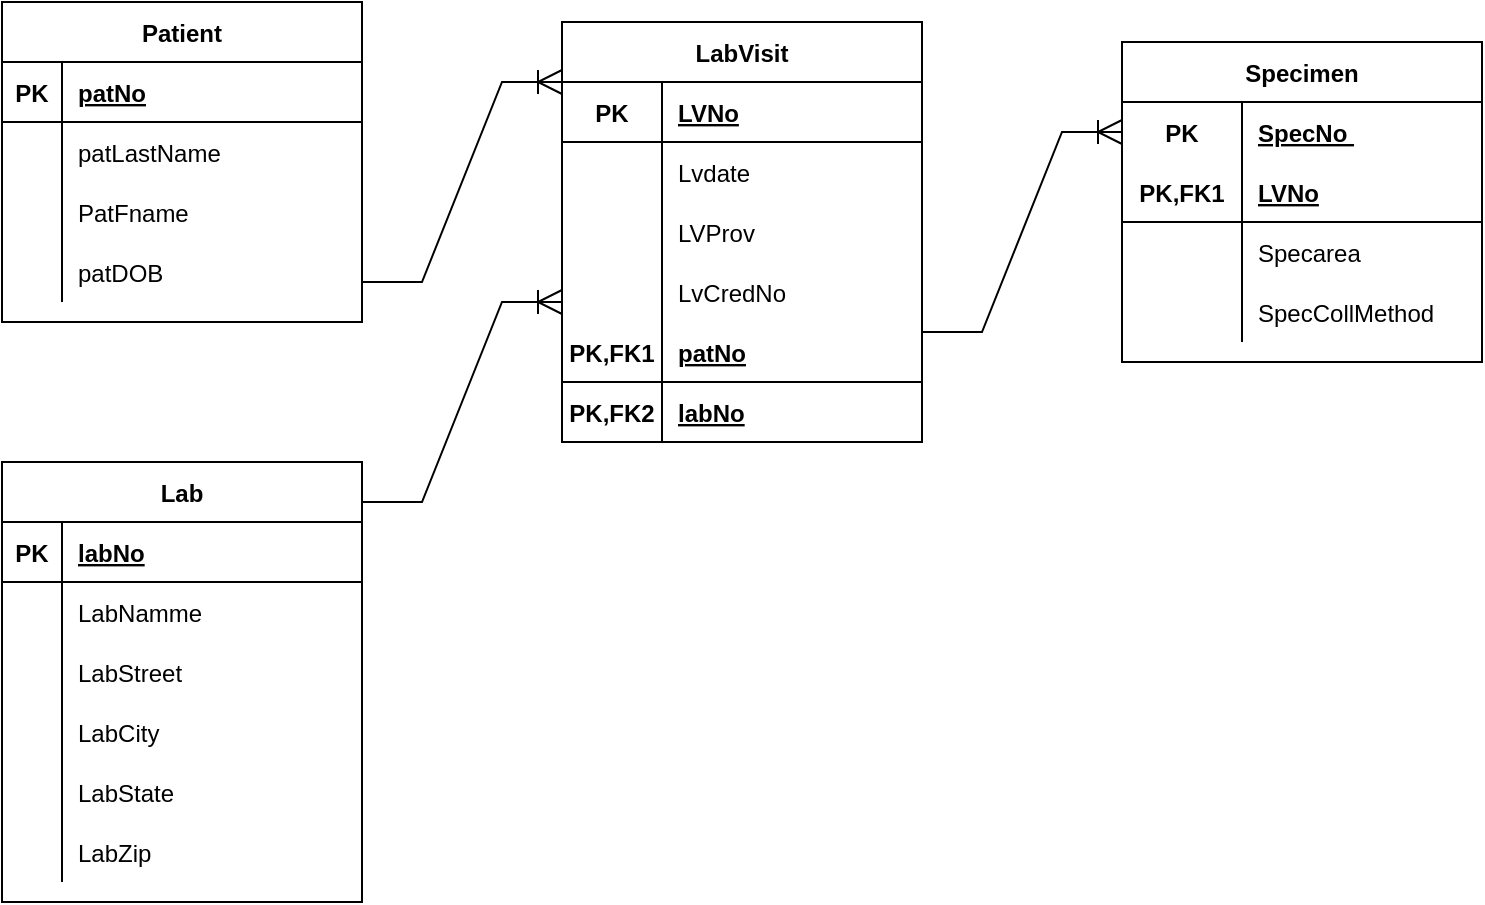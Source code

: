 <mxfile version="18.0.1" type="device"><diagram id="r5wsZyCOCph7VvYbgCQC" name="Page-1"><mxGraphModel dx="1038" dy="579" grid="1" gridSize="10" guides="1" tooltips="1" connect="1" arrows="1" fold="1" page="1" pageScale="1" pageWidth="850" pageHeight="1100" math="0" shadow="0"><root><mxCell id="0"/><mxCell id="1" parent="0"/><mxCell id="l7TKxd8ckTShwOEBa-pn-1" value="Patient" style="shape=table;startSize=30;container=1;collapsible=1;childLayout=tableLayout;fixedRows=1;rowLines=0;fontStyle=1;align=center;resizeLast=1;" vertex="1" parent="1"><mxGeometry x="30" y="350" width="180" height="160" as="geometry"/></mxCell><mxCell id="l7TKxd8ckTShwOEBa-pn-2" value="" style="shape=tableRow;horizontal=0;startSize=0;swimlaneHead=0;swimlaneBody=0;fillColor=none;collapsible=0;dropTarget=0;points=[[0,0.5],[1,0.5]];portConstraint=eastwest;top=0;left=0;right=0;bottom=1;" vertex="1" parent="l7TKxd8ckTShwOEBa-pn-1"><mxGeometry y="30" width="180" height="30" as="geometry"/></mxCell><mxCell id="l7TKxd8ckTShwOEBa-pn-3" value="PK" style="shape=partialRectangle;connectable=0;fillColor=none;top=0;left=0;bottom=0;right=0;fontStyle=1;overflow=hidden;" vertex="1" parent="l7TKxd8ckTShwOEBa-pn-2"><mxGeometry width="30" height="30" as="geometry"><mxRectangle width="30" height="30" as="alternateBounds"/></mxGeometry></mxCell><mxCell id="l7TKxd8ckTShwOEBa-pn-4" value="patNo" style="shape=partialRectangle;connectable=0;fillColor=none;top=0;left=0;bottom=0;right=0;align=left;spacingLeft=6;fontStyle=5;overflow=hidden;" vertex="1" parent="l7TKxd8ckTShwOEBa-pn-2"><mxGeometry x="30" width="150" height="30" as="geometry"><mxRectangle width="150" height="30" as="alternateBounds"/></mxGeometry></mxCell><mxCell id="l7TKxd8ckTShwOEBa-pn-5" value="" style="shape=tableRow;horizontal=0;startSize=0;swimlaneHead=0;swimlaneBody=0;fillColor=none;collapsible=0;dropTarget=0;points=[[0,0.5],[1,0.5]];portConstraint=eastwest;top=0;left=0;right=0;bottom=0;" vertex="1" parent="l7TKxd8ckTShwOEBa-pn-1"><mxGeometry y="60" width="180" height="30" as="geometry"/></mxCell><mxCell id="l7TKxd8ckTShwOEBa-pn-6" value="" style="shape=partialRectangle;connectable=0;fillColor=none;top=0;left=0;bottom=0;right=0;editable=1;overflow=hidden;" vertex="1" parent="l7TKxd8ckTShwOEBa-pn-5"><mxGeometry width="30" height="30" as="geometry"><mxRectangle width="30" height="30" as="alternateBounds"/></mxGeometry></mxCell><mxCell id="l7TKxd8ckTShwOEBa-pn-7" value="patLastName" style="shape=partialRectangle;connectable=0;fillColor=none;top=0;left=0;bottom=0;right=0;align=left;spacingLeft=6;overflow=hidden;" vertex="1" parent="l7TKxd8ckTShwOEBa-pn-5"><mxGeometry x="30" width="150" height="30" as="geometry"><mxRectangle width="150" height="30" as="alternateBounds"/></mxGeometry></mxCell><mxCell id="l7TKxd8ckTShwOEBa-pn-8" value="" style="shape=tableRow;horizontal=0;startSize=0;swimlaneHead=0;swimlaneBody=0;fillColor=none;collapsible=0;dropTarget=0;points=[[0,0.5],[1,0.5]];portConstraint=eastwest;top=0;left=0;right=0;bottom=0;" vertex="1" parent="l7TKxd8ckTShwOEBa-pn-1"><mxGeometry y="90" width="180" height="30" as="geometry"/></mxCell><mxCell id="l7TKxd8ckTShwOEBa-pn-9" value="" style="shape=partialRectangle;connectable=0;fillColor=none;top=0;left=0;bottom=0;right=0;editable=1;overflow=hidden;" vertex="1" parent="l7TKxd8ckTShwOEBa-pn-8"><mxGeometry width="30" height="30" as="geometry"><mxRectangle width="30" height="30" as="alternateBounds"/></mxGeometry></mxCell><mxCell id="l7TKxd8ckTShwOEBa-pn-10" value="PatFname" style="shape=partialRectangle;connectable=0;fillColor=none;top=0;left=0;bottom=0;right=0;align=left;spacingLeft=6;overflow=hidden;" vertex="1" parent="l7TKxd8ckTShwOEBa-pn-8"><mxGeometry x="30" width="150" height="30" as="geometry"><mxRectangle width="150" height="30" as="alternateBounds"/></mxGeometry></mxCell><mxCell id="l7TKxd8ckTShwOEBa-pn-11" value="" style="shape=tableRow;horizontal=0;startSize=0;swimlaneHead=0;swimlaneBody=0;fillColor=none;collapsible=0;dropTarget=0;points=[[0,0.5],[1,0.5]];portConstraint=eastwest;top=0;left=0;right=0;bottom=0;" vertex="1" parent="l7TKxd8ckTShwOEBa-pn-1"><mxGeometry y="120" width="180" height="30" as="geometry"/></mxCell><mxCell id="l7TKxd8ckTShwOEBa-pn-12" value="" style="shape=partialRectangle;connectable=0;fillColor=none;top=0;left=0;bottom=0;right=0;editable=1;overflow=hidden;" vertex="1" parent="l7TKxd8ckTShwOEBa-pn-11"><mxGeometry width="30" height="30" as="geometry"><mxRectangle width="30" height="30" as="alternateBounds"/></mxGeometry></mxCell><mxCell id="l7TKxd8ckTShwOEBa-pn-13" value="patDOB" style="shape=partialRectangle;connectable=0;fillColor=none;top=0;left=0;bottom=0;right=0;align=left;spacingLeft=6;overflow=hidden;" vertex="1" parent="l7TKxd8ckTShwOEBa-pn-11"><mxGeometry x="30" width="150" height="30" as="geometry"><mxRectangle width="150" height="30" as="alternateBounds"/></mxGeometry></mxCell><mxCell id="l7TKxd8ckTShwOEBa-pn-14" value="LabVisit" style="shape=table;startSize=30;container=1;collapsible=1;childLayout=tableLayout;fixedRows=1;rowLines=0;fontStyle=1;align=center;resizeLast=1;" vertex="1" parent="1"><mxGeometry x="310" y="360" width="180" height="210" as="geometry"/></mxCell><mxCell id="l7TKxd8ckTShwOEBa-pn-15" value="" style="shape=tableRow;horizontal=0;startSize=0;swimlaneHead=0;swimlaneBody=0;fillColor=none;collapsible=0;dropTarget=0;points=[[0,0.5],[1,0.5]];portConstraint=eastwest;top=0;left=0;right=0;bottom=1;" vertex="1" parent="l7TKxd8ckTShwOEBa-pn-14"><mxGeometry y="30" width="180" height="30" as="geometry"/></mxCell><mxCell id="l7TKxd8ckTShwOEBa-pn-16" value="PK" style="shape=partialRectangle;connectable=0;fillColor=none;top=0;left=0;bottom=0;right=0;fontStyle=1;overflow=hidden;" vertex="1" parent="l7TKxd8ckTShwOEBa-pn-15"><mxGeometry width="50" height="30" as="geometry"><mxRectangle width="50" height="30" as="alternateBounds"/></mxGeometry></mxCell><mxCell id="l7TKxd8ckTShwOEBa-pn-17" value="LVNo" style="shape=partialRectangle;connectable=0;fillColor=none;top=0;left=0;bottom=0;right=0;align=left;spacingLeft=6;fontStyle=5;overflow=hidden;" vertex="1" parent="l7TKxd8ckTShwOEBa-pn-15"><mxGeometry x="50" width="130" height="30" as="geometry"><mxRectangle width="130" height="30" as="alternateBounds"/></mxGeometry></mxCell><mxCell id="l7TKxd8ckTShwOEBa-pn-18" value="" style="shape=tableRow;horizontal=0;startSize=0;swimlaneHead=0;swimlaneBody=0;fillColor=none;collapsible=0;dropTarget=0;points=[[0,0.5],[1,0.5]];portConstraint=eastwest;top=0;left=0;right=0;bottom=0;" vertex="1" parent="l7TKxd8ckTShwOEBa-pn-14"><mxGeometry y="60" width="180" height="30" as="geometry"/></mxCell><mxCell id="l7TKxd8ckTShwOEBa-pn-19" value="" style="shape=partialRectangle;connectable=0;fillColor=none;top=0;left=0;bottom=0;right=0;editable=1;overflow=hidden;" vertex="1" parent="l7TKxd8ckTShwOEBa-pn-18"><mxGeometry width="50" height="30" as="geometry"><mxRectangle width="50" height="30" as="alternateBounds"/></mxGeometry></mxCell><mxCell id="l7TKxd8ckTShwOEBa-pn-20" value="Lvdate" style="shape=partialRectangle;connectable=0;fillColor=none;top=0;left=0;bottom=0;right=0;align=left;spacingLeft=6;overflow=hidden;" vertex="1" parent="l7TKxd8ckTShwOEBa-pn-18"><mxGeometry x="50" width="130" height="30" as="geometry"><mxRectangle width="130" height="30" as="alternateBounds"/></mxGeometry></mxCell><mxCell id="l7TKxd8ckTShwOEBa-pn-21" value="" style="shape=tableRow;horizontal=0;startSize=0;swimlaneHead=0;swimlaneBody=0;fillColor=none;collapsible=0;dropTarget=0;points=[[0,0.5],[1,0.5]];portConstraint=eastwest;top=0;left=0;right=0;bottom=0;" vertex="1" parent="l7TKxd8ckTShwOEBa-pn-14"><mxGeometry y="90" width="180" height="30" as="geometry"/></mxCell><mxCell id="l7TKxd8ckTShwOEBa-pn-22" value="" style="shape=partialRectangle;connectable=0;fillColor=none;top=0;left=0;bottom=0;right=0;editable=1;overflow=hidden;" vertex="1" parent="l7TKxd8ckTShwOEBa-pn-21"><mxGeometry width="50" height="30" as="geometry"><mxRectangle width="50" height="30" as="alternateBounds"/></mxGeometry></mxCell><mxCell id="l7TKxd8ckTShwOEBa-pn-23" value="LVProv" style="shape=partialRectangle;connectable=0;fillColor=none;top=0;left=0;bottom=0;right=0;align=left;spacingLeft=6;overflow=hidden;" vertex="1" parent="l7TKxd8ckTShwOEBa-pn-21"><mxGeometry x="50" width="130" height="30" as="geometry"><mxRectangle width="130" height="30" as="alternateBounds"/></mxGeometry></mxCell><mxCell id="l7TKxd8ckTShwOEBa-pn-24" value="" style="shape=tableRow;horizontal=0;startSize=0;swimlaneHead=0;swimlaneBody=0;fillColor=none;collapsible=0;dropTarget=0;points=[[0,0.5],[1,0.5]];portConstraint=eastwest;top=0;left=0;right=0;bottom=0;" vertex="1" parent="l7TKxd8ckTShwOEBa-pn-14"><mxGeometry y="120" width="180" height="30" as="geometry"/></mxCell><mxCell id="l7TKxd8ckTShwOEBa-pn-25" value="" style="shape=partialRectangle;connectable=0;fillColor=none;top=0;left=0;bottom=0;right=0;editable=1;overflow=hidden;" vertex="1" parent="l7TKxd8ckTShwOEBa-pn-24"><mxGeometry width="50" height="30" as="geometry"><mxRectangle width="50" height="30" as="alternateBounds"/></mxGeometry></mxCell><mxCell id="l7TKxd8ckTShwOEBa-pn-26" value="LvCredNo" style="shape=partialRectangle;connectable=0;fillColor=none;top=0;left=0;bottom=0;right=0;align=left;spacingLeft=6;overflow=hidden;" vertex="1" parent="l7TKxd8ckTShwOEBa-pn-24"><mxGeometry x="50" width="130" height="30" as="geometry"><mxRectangle width="130" height="30" as="alternateBounds"/></mxGeometry></mxCell><mxCell id="l7TKxd8ckTShwOEBa-pn-40" value="" style="shape=tableRow;horizontal=0;startSize=0;swimlaneHead=0;swimlaneBody=0;fillColor=none;collapsible=0;dropTarget=0;points=[[0,0.5],[1,0.5]];portConstraint=eastwest;top=0;left=0;right=0;bottom=1;" vertex="1" parent="l7TKxd8ckTShwOEBa-pn-14"><mxGeometry y="150" width="180" height="30" as="geometry"/></mxCell><mxCell id="l7TKxd8ckTShwOEBa-pn-41" value="PK,FK1" style="shape=partialRectangle;connectable=0;fillColor=none;top=0;left=0;bottom=0;right=0;fontStyle=1;overflow=hidden;" vertex="1" parent="l7TKxd8ckTShwOEBa-pn-40"><mxGeometry width="50" height="30" as="geometry"><mxRectangle width="50" height="30" as="alternateBounds"/></mxGeometry></mxCell><mxCell id="l7TKxd8ckTShwOEBa-pn-42" value="patNo" style="shape=partialRectangle;connectable=0;fillColor=none;top=0;left=0;bottom=0;right=0;align=left;spacingLeft=6;fontStyle=5;overflow=hidden;" vertex="1" parent="l7TKxd8ckTShwOEBa-pn-40"><mxGeometry x="50" width="130" height="30" as="geometry"><mxRectangle width="130" height="30" as="alternateBounds"/></mxGeometry></mxCell><mxCell id="l7TKxd8ckTShwOEBa-pn-43" value="" style="shape=tableRow;horizontal=0;startSize=0;swimlaneHead=0;swimlaneBody=0;fillColor=none;collapsible=0;dropTarget=0;points=[[0,0.5],[1,0.5]];portConstraint=eastwest;top=0;left=0;right=0;bottom=1;" vertex="1" parent="l7TKxd8ckTShwOEBa-pn-14"><mxGeometry y="180" width="180" height="30" as="geometry"/></mxCell><mxCell id="l7TKxd8ckTShwOEBa-pn-44" value="PK,FK2" style="shape=partialRectangle;connectable=0;fillColor=none;top=0;left=0;bottom=0;right=0;fontStyle=1;overflow=hidden;" vertex="1" parent="l7TKxd8ckTShwOEBa-pn-43"><mxGeometry width="50" height="30" as="geometry"><mxRectangle width="50" height="30" as="alternateBounds"/></mxGeometry></mxCell><mxCell id="l7TKxd8ckTShwOEBa-pn-45" value="labNo" style="shape=partialRectangle;connectable=0;fillColor=none;top=0;left=0;bottom=0;right=0;align=left;spacingLeft=6;fontStyle=5;overflow=hidden;" vertex="1" parent="l7TKxd8ckTShwOEBa-pn-43"><mxGeometry x="50" width="130" height="30" as="geometry"><mxRectangle width="130" height="30" as="alternateBounds"/></mxGeometry></mxCell><mxCell id="l7TKxd8ckTShwOEBa-pn-46" value="Specimen" style="shape=table;startSize=30;container=1;collapsible=1;childLayout=tableLayout;fixedRows=1;rowLines=0;fontStyle=1;align=center;resizeLast=1;" vertex="1" parent="1"><mxGeometry x="590" y="370" width="180" height="160" as="geometry"/></mxCell><mxCell id="l7TKxd8ckTShwOEBa-pn-47" value="" style="shape=tableRow;horizontal=0;startSize=0;swimlaneHead=0;swimlaneBody=0;fillColor=none;collapsible=0;dropTarget=0;points=[[0,0.5],[1,0.5]];portConstraint=eastwest;top=0;left=0;right=0;bottom=0;" vertex="1" parent="l7TKxd8ckTShwOEBa-pn-46"><mxGeometry y="30" width="180" height="30" as="geometry"/></mxCell><mxCell id="l7TKxd8ckTShwOEBa-pn-48" value="PK" style="shape=partialRectangle;connectable=0;fillColor=none;top=0;left=0;bottom=0;right=0;fontStyle=1;overflow=hidden;" vertex="1" parent="l7TKxd8ckTShwOEBa-pn-47"><mxGeometry width="60" height="30" as="geometry"><mxRectangle width="60" height="30" as="alternateBounds"/></mxGeometry></mxCell><mxCell id="l7TKxd8ckTShwOEBa-pn-49" value="SpecNo " style="shape=partialRectangle;connectable=0;fillColor=none;top=0;left=0;bottom=0;right=0;align=left;spacingLeft=6;fontStyle=5;overflow=hidden;" vertex="1" parent="l7TKxd8ckTShwOEBa-pn-47"><mxGeometry x="60" width="120" height="30" as="geometry"><mxRectangle width="120" height="30" as="alternateBounds"/></mxGeometry></mxCell><mxCell id="l7TKxd8ckTShwOEBa-pn-50" value="" style="shape=tableRow;horizontal=0;startSize=0;swimlaneHead=0;swimlaneBody=0;fillColor=none;collapsible=0;dropTarget=0;points=[[0,0.5],[1,0.5]];portConstraint=eastwest;top=0;left=0;right=0;bottom=1;" vertex="1" parent="l7TKxd8ckTShwOEBa-pn-46"><mxGeometry y="60" width="180" height="30" as="geometry"/></mxCell><mxCell id="l7TKxd8ckTShwOEBa-pn-51" value="PK,FK1" style="shape=partialRectangle;connectable=0;fillColor=none;top=0;left=0;bottom=0;right=0;fontStyle=1;overflow=hidden;" vertex="1" parent="l7TKxd8ckTShwOEBa-pn-50"><mxGeometry width="60" height="30" as="geometry"><mxRectangle width="60" height="30" as="alternateBounds"/></mxGeometry></mxCell><mxCell id="l7TKxd8ckTShwOEBa-pn-52" value="LVNo" style="shape=partialRectangle;connectable=0;fillColor=none;top=0;left=0;bottom=0;right=0;align=left;spacingLeft=6;fontStyle=5;overflow=hidden;" vertex="1" parent="l7TKxd8ckTShwOEBa-pn-50"><mxGeometry x="60" width="120" height="30" as="geometry"><mxRectangle width="120" height="30" as="alternateBounds"/></mxGeometry></mxCell><mxCell id="l7TKxd8ckTShwOEBa-pn-53" value="" style="shape=tableRow;horizontal=0;startSize=0;swimlaneHead=0;swimlaneBody=0;fillColor=none;collapsible=0;dropTarget=0;points=[[0,0.5],[1,0.5]];portConstraint=eastwest;top=0;left=0;right=0;bottom=0;" vertex="1" parent="l7TKxd8ckTShwOEBa-pn-46"><mxGeometry y="90" width="180" height="30" as="geometry"/></mxCell><mxCell id="l7TKxd8ckTShwOEBa-pn-54" value="" style="shape=partialRectangle;connectable=0;fillColor=none;top=0;left=0;bottom=0;right=0;editable=1;overflow=hidden;" vertex="1" parent="l7TKxd8ckTShwOEBa-pn-53"><mxGeometry width="60" height="30" as="geometry"><mxRectangle width="60" height="30" as="alternateBounds"/></mxGeometry></mxCell><mxCell id="l7TKxd8ckTShwOEBa-pn-55" value="Specarea" style="shape=partialRectangle;connectable=0;fillColor=none;top=0;left=0;bottom=0;right=0;align=left;spacingLeft=6;overflow=hidden;" vertex="1" parent="l7TKxd8ckTShwOEBa-pn-53"><mxGeometry x="60" width="120" height="30" as="geometry"><mxRectangle width="120" height="30" as="alternateBounds"/></mxGeometry></mxCell><mxCell id="l7TKxd8ckTShwOEBa-pn-56" value="" style="shape=tableRow;horizontal=0;startSize=0;swimlaneHead=0;swimlaneBody=0;fillColor=none;collapsible=0;dropTarget=0;points=[[0,0.5],[1,0.5]];portConstraint=eastwest;top=0;left=0;right=0;bottom=0;" vertex="1" parent="l7TKxd8ckTShwOEBa-pn-46"><mxGeometry y="120" width="180" height="30" as="geometry"/></mxCell><mxCell id="l7TKxd8ckTShwOEBa-pn-57" value="" style="shape=partialRectangle;connectable=0;fillColor=none;top=0;left=0;bottom=0;right=0;editable=1;overflow=hidden;" vertex="1" parent="l7TKxd8ckTShwOEBa-pn-56"><mxGeometry width="60" height="30" as="geometry"><mxRectangle width="60" height="30" as="alternateBounds"/></mxGeometry></mxCell><mxCell id="l7TKxd8ckTShwOEBa-pn-58" value="SpecCollMethod" style="shape=partialRectangle;connectable=0;fillColor=none;top=0;left=0;bottom=0;right=0;align=left;spacingLeft=6;overflow=hidden;" vertex="1" parent="l7TKxd8ckTShwOEBa-pn-56"><mxGeometry x="60" width="120" height="30" as="geometry"><mxRectangle width="120" height="30" as="alternateBounds"/></mxGeometry></mxCell><mxCell id="l7TKxd8ckTShwOEBa-pn-59" value="Lab" style="shape=table;startSize=30;container=1;collapsible=1;childLayout=tableLayout;fixedRows=1;rowLines=0;fontStyle=1;align=center;resizeLast=1;" vertex="1" parent="1"><mxGeometry x="30" y="580" width="180" height="220" as="geometry"/></mxCell><mxCell id="l7TKxd8ckTShwOEBa-pn-60" value="" style="shape=tableRow;horizontal=0;startSize=0;swimlaneHead=0;swimlaneBody=0;fillColor=none;collapsible=0;dropTarget=0;points=[[0,0.5],[1,0.5]];portConstraint=eastwest;top=0;left=0;right=0;bottom=1;" vertex="1" parent="l7TKxd8ckTShwOEBa-pn-59"><mxGeometry y="30" width="180" height="30" as="geometry"/></mxCell><mxCell id="l7TKxd8ckTShwOEBa-pn-61" value="PK" style="shape=partialRectangle;connectable=0;fillColor=none;top=0;left=0;bottom=0;right=0;fontStyle=1;overflow=hidden;" vertex="1" parent="l7TKxd8ckTShwOEBa-pn-60"><mxGeometry width="30" height="30" as="geometry"><mxRectangle width="30" height="30" as="alternateBounds"/></mxGeometry></mxCell><mxCell id="l7TKxd8ckTShwOEBa-pn-62" value="labNo" style="shape=partialRectangle;connectable=0;fillColor=none;top=0;left=0;bottom=0;right=0;align=left;spacingLeft=6;fontStyle=5;overflow=hidden;" vertex="1" parent="l7TKxd8ckTShwOEBa-pn-60"><mxGeometry x="30" width="150" height="30" as="geometry"><mxRectangle width="150" height="30" as="alternateBounds"/></mxGeometry></mxCell><mxCell id="l7TKxd8ckTShwOEBa-pn-63" value="" style="shape=tableRow;horizontal=0;startSize=0;swimlaneHead=0;swimlaneBody=0;fillColor=none;collapsible=0;dropTarget=0;points=[[0,0.5],[1,0.5]];portConstraint=eastwest;top=0;left=0;right=0;bottom=0;" vertex="1" parent="l7TKxd8ckTShwOEBa-pn-59"><mxGeometry y="60" width="180" height="30" as="geometry"/></mxCell><mxCell id="l7TKxd8ckTShwOEBa-pn-64" value="" style="shape=partialRectangle;connectable=0;fillColor=none;top=0;left=0;bottom=0;right=0;editable=1;overflow=hidden;" vertex="1" parent="l7TKxd8ckTShwOEBa-pn-63"><mxGeometry width="30" height="30" as="geometry"><mxRectangle width="30" height="30" as="alternateBounds"/></mxGeometry></mxCell><mxCell id="l7TKxd8ckTShwOEBa-pn-65" value="LabNamme" style="shape=partialRectangle;connectable=0;fillColor=none;top=0;left=0;bottom=0;right=0;align=left;spacingLeft=6;overflow=hidden;" vertex="1" parent="l7TKxd8ckTShwOEBa-pn-63"><mxGeometry x="30" width="150" height="30" as="geometry"><mxRectangle width="150" height="30" as="alternateBounds"/></mxGeometry></mxCell><mxCell id="l7TKxd8ckTShwOEBa-pn-66" value="" style="shape=tableRow;horizontal=0;startSize=0;swimlaneHead=0;swimlaneBody=0;fillColor=none;collapsible=0;dropTarget=0;points=[[0,0.5],[1,0.5]];portConstraint=eastwest;top=0;left=0;right=0;bottom=0;" vertex="1" parent="l7TKxd8ckTShwOEBa-pn-59"><mxGeometry y="90" width="180" height="30" as="geometry"/></mxCell><mxCell id="l7TKxd8ckTShwOEBa-pn-67" value="" style="shape=partialRectangle;connectable=0;fillColor=none;top=0;left=0;bottom=0;right=0;editable=1;overflow=hidden;" vertex="1" parent="l7TKxd8ckTShwOEBa-pn-66"><mxGeometry width="30" height="30" as="geometry"><mxRectangle width="30" height="30" as="alternateBounds"/></mxGeometry></mxCell><mxCell id="l7TKxd8ckTShwOEBa-pn-68" value="LabStreet" style="shape=partialRectangle;connectable=0;fillColor=none;top=0;left=0;bottom=0;right=0;align=left;spacingLeft=6;overflow=hidden;" vertex="1" parent="l7TKxd8ckTShwOEBa-pn-66"><mxGeometry x="30" width="150" height="30" as="geometry"><mxRectangle width="150" height="30" as="alternateBounds"/></mxGeometry></mxCell><mxCell id="l7TKxd8ckTShwOEBa-pn-69" value="" style="shape=tableRow;horizontal=0;startSize=0;swimlaneHead=0;swimlaneBody=0;fillColor=none;collapsible=0;dropTarget=0;points=[[0,0.5],[1,0.5]];portConstraint=eastwest;top=0;left=0;right=0;bottom=0;" vertex="1" parent="l7TKxd8ckTShwOEBa-pn-59"><mxGeometry y="120" width="180" height="30" as="geometry"/></mxCell><mxCell id="l7TKxd8ckTShwOEBa-pn-70" value="" style="shape=partialRectangle;connectable=0;fillColor=none;top=0;left=0;bottom=0;right=0;editable=1;overflow=hidden;" vertex="1" parent="l7TKxd8ckTShwOEBa-pn-69"><mxGeometry width="30" height="30" as="geometry"><mxRectangle width="30" height="30" as="alternateBounds"/></mxGeometry></mxCell><mxCell id="l7TKxd8ckTShwOEBa-pn-71" value="LabCity" style="shape=partialRectangle;connectable=0;fillColor=none;top=0;left=0;bottom=0;right=0;align=left;spacingLeft=6;overflow=hidden;" vertex="1" parent="l7TKxd8ckTShwOEBa-pn-69"><mxGeometry x="30" width="150" height="30" as="geometry"><mxRectangle width="150" height="30" as="alternateBounds"/></mxGeometry></mxCell><mxCell id="l7TKxd8ckTShwOEBa-pn-72" value="" style="shape=tableRow;horizontal=0;startSize=0;swimlaneHead=0;swimlaneBody=0;fillColor=none;collapsible=0;dropTarget=0;points=[[0,0.5],[1,0.5]];portConstraint=eastwest;top=0;left=0;right=0;bottom=0;" vertex="1" parent="l7TKxd8ckTShwOEBa-pn-59"><mxGeometry y="150" width="180" height="30" as="geometry"/></mxCell><mxCell id="l7TKxd8ckTShwOEBa-pn-73" value="" style="shape=partialRectangle;connectable=0;fillColor=none;top=0;left=0;bottom=0;right=0;editable=1;overflow=hidden;" vertex="1" parent="l7TKxd8ckTShwOEBa-pn-72"><mxGeometry width="30" height="30" as="geometry"><mxRectangle width="30" height="30" as="alternateBounds"/></mxGeometry></mxCell><mxCell id="l7TKxd8ckTShwOEBa-pn-74" value="LabState" style="shape=partialRectangle;connectable=0;fillColor=none;top=0;left=0;bottom=0;right=0;align=left;spacingLeft=6;overflow=hidden;" vertex="1" parent="l7TKxd8ckTShwOEBa-pn-72"><mxGeometry x="30" width="150" height="30" as="geometry"><mxRectangle width="150" height="30" as="alternateBounds"/></mxGeometry></mxCell><mxCell id="l7TKxd8ckTShwOEBa-pn-75" value="" style="shape=tableRow;horizontal=0;startSize=0;swimlaneHead=0;swimlaneBody=0;fillColor=none;collapsible=0;dropTarget=0;points=[[0,0.5],[1,0.5]];portConstraint=eastwest;top=0;left=0;right=0;bottom=0;" vertex="1" parent="l7TKxd8ckTShwOEBa-pn-59"><mxGeometry y="180" width="180" height="30" as="geometry"/></mxCell><mxCell id="l7TKxd8ckTShwOEBa-pn-76" value="" style="shape=partialRectangle;connectable=0;fillColor=none;top=0;left=0;bottom=0;right=0;editable=1;overflow=hidden;" vertex="1" parent="l7TKxd8ckTShwOEBa-pn-75"><mxGeometry width="30" height="30" as="geometry"><mxRectangle width="30" height="30" as="alternateBounds"/></mxGeometry></mxCell><mxCell id="l7TKxd8ckTShwOEBa-pn-77" value="LabZip" style="shape=partialRectangle;connectable=0;fillColor=none;top=0;left=0;bottom=0;right=0;align=left;spacingLeft=6;overflow=hidden;" vertex="1" parent="l7TKxd8ckTShwOEBa-pn-75"><mxGeometry x="30" width="150" height="30" as="geometry"><mxRectangle width="150" height="30" as="alternateBounds"/></mxGeometry></mxCell><mxCell id="l7TKxd8ckTShwOEBa-pn-78" value="" style="edgeStyle=entityRelationEdgeStyle;fontSize=12;html=1;endArrow=ERoneToMany;rounded=0;endSize=10;startSize=10;" edge="1" parent="1"><mxGeometry width="100" height="100" relative="1" as="geometry"><mxPoint x="210" y="600" as="sourcePoint"/><mxPoint x="310" y="500" as="targetPoint"/></mxGeometry></mxCell><mxCell id="l7TKxd8ckTShwOEBa-pn-79" value="" style="edgeStyle=entityRelationEdgeStyle;fontSize=12;html=1;endArrow=ERoneToMany;rounded=0;endSize=10;startSize=10;" edge="1" parent="1"><mxGeometry width="100" height="100" relative="1" as="geometry"><mxPoint x="210" y="490" as="sourcePoint"/><mxPoint x="310" y="390" as="targetPoint"/></mxGeometry></mxCell><mxCell id="l7TKxd8ckTShwOEBa-pn-80" value="" style="edgeStyle=entityRelationEdgeStyle;fontSize=12;html=1;endArrow=ERoneToMany;rounded=0;targetPerimeterSpacing=0;endSize=10;startSize=10;" edge="1" parent="1"><mxGeometry width="100" height="100" relative="1" as="geometry"><mxPoint x="490" y="515" as="sourcePoint"/><mxPoint x="590" y="415" as="targetPoint"/></mxGeometry></mxCell></root></mxGraphModel></diagram></mxfile>